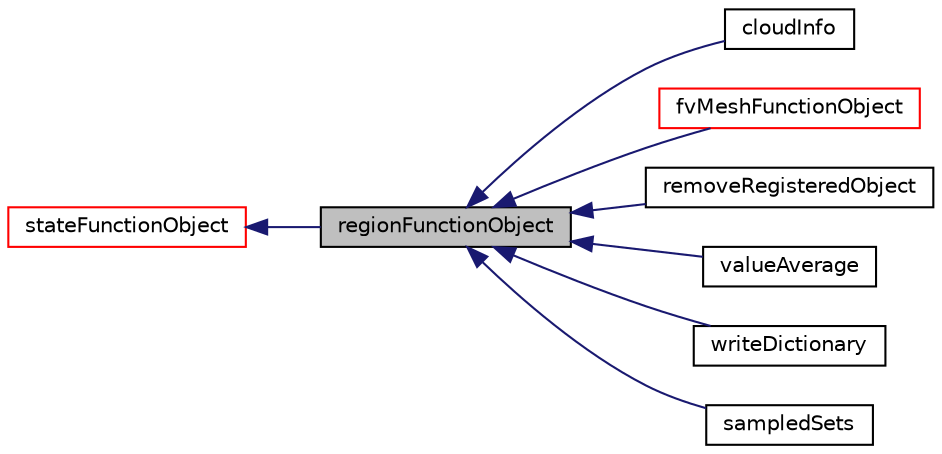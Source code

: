 digraph "regionFunctionObject"
{
  bgcolor="transparent";
  edge [fontname="Helvetica",fontsize="10",labelfontname="Helvetica",labelfontsize="10"];
  node [fontname="Helvetica",fontsize="10",shape=record];
  rankdir="LR";
  Node1 [label="regionFunctionObject",height=0.2,width=0.4,color="black", fillcolor="grey75", style="filled" fontcolor="black"];
  Node2 -> Node1 [dir="back",color="midnightblue",fontsize="10",style="solid",fontname="Helvetica"];
  Node2 [label="stateFunctionObject",height=0.2,width=0.4,color="red",URL="$classFoam_1_1functionObjects_1_1stateFunctionObject.html",tooltip="Base class for function objects, adding functionality to read/write state information (data required ..."];
  Node1 -> Node3 [dir="back",color="midnightblue",fontsize="10",style="solid",fontname="Helvetica"];
  Node3 [label="cloudInfo",height=0.2,width=0.4,color="black",URL="$classFoam_1_1functionObjects_1_1cloudInfo.html",tooltip="Outputs Lagrangian cloud information to a file. "];
  Node1 -> Node4 [dir="back",color="midnightblue",fontsize="10",style="solid",fontname="Helvetica"];
  Node4 [label="fvMeshFunctionObject",height=0.2,width=0.4,color="red",URL="$classFoam_1_1functionObjects_1_1fvMeshFunctionObject.html",tooltip="Specialization of Foam::functionObject for an Foam::fvMesh, providing a reference to the Foam::fvMesh..."];
  Node1 -> Node5 [dir="back",color="midnightblue",fontsize="10",style="solid",fontname="Helvetica"];
  Node5 [label="removeRegisteredObject",height=0.2,width=0.4,color="black",URL="$classFoam_1_1functionObjects_1_1removeRegisteredObject.html",tooltip="Removes registered objects if present in the database. "];
  Node1 -> Node6 [dir="back",color="midnightblue",fontsize="10",style="solid",fontname="Helvetica"];
  Node6 [label="valueAverage",height=0.2,width=0.4,color="black",URL="$classFoam_1_1functionObjects_1_1valueAverage.html",tooltip="This function object calculates the average value from the output of function objects that generate s..."];
  Node1 -> Node7 [dir="back",color="midnightblue",fontsize="10",style="solid",fontname="Helvetica"];
  Node7 [label="writeDictionary",height=0.2,width=0.4,color="black",URL="$classFoam_1_1functionObjects_1_1writeDictionary.html",tooltip="Writes dictionaries on start-up and on change. "];
  Node1 -> Node8 [dir="back",color="midnightblue",fontsize="10",style="solid",fontname="Helvetica"];
  Node8 [label="sampledSets",height=0.2,width=0.4,color="black",URL="$classFoam_1_1sampledSets.html",tooltip="Set of sets to sample. Call sampledSets.write() to sample and write files. "];
}
